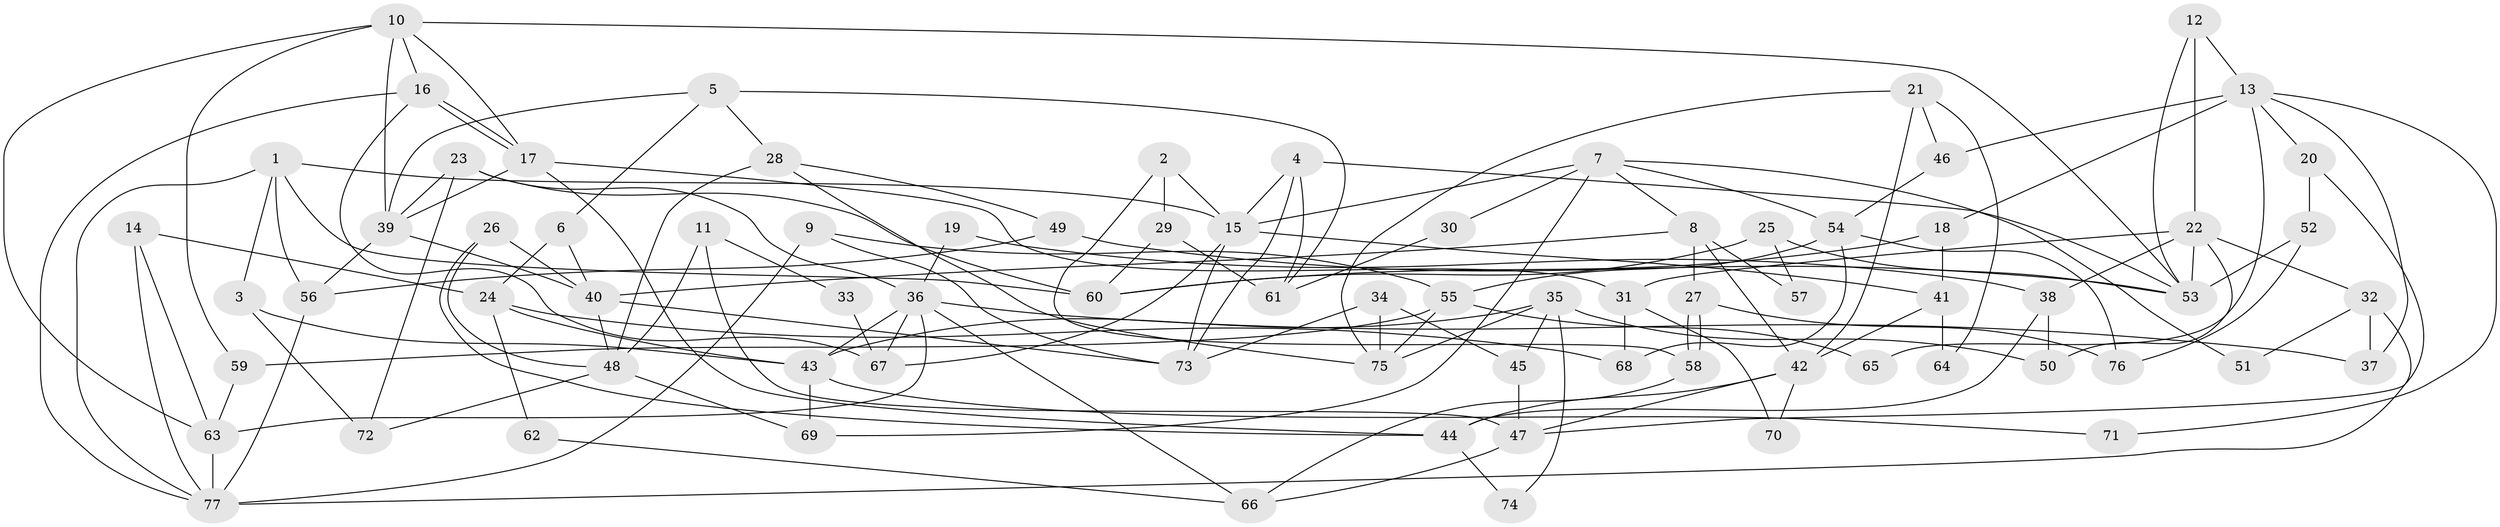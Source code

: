 // coarse degree distribution, {9: 0.05555555555555555, 5: 0.14814814814814814, 3: 0.2777777777777778, 6: 0.09259259259259259, 12: 0.037037037037037035, 4: 0.18518518518518517, 7: 0.037037037037037035, 2: 0.16666666666666666}
// Generated by graph-tools (version 1.1) at 2025/50/03/04/25 22:50:49]
// undirected, 77 vertices, 154 edges
graph export_dot {
  node [color=gray90,style=filled];
  1;
  2;
  3;
  4;
  5;
  6;
  7;
  8;
  9;
  10;
  11;
  12;
  13;
  14;
  15;
  16;
  17;
  18;
  19;
  20;
  21;
  22;
  23;
  24;
  25;
  26;
  27;
  28;
  29;
  30;
  31;
  32;
  33;
  34;
  35;
  36;
  37;
  38;
  39;
  40;
  41;
  42;
  43;
  44;
  45;
  46;
  47;
  48;
  49;
  50;
  51;
  52;
  53;
  54;
  55;
  56;
  57;
  58;
  59;
  60;
  61;
  62;
  63;
  64;
  65;
  66;
  67;
  68;
  69;
  70;
  71;
  72;
  73;
  74;
  75;
  76;
  77;
  1 -- 15;
  1 -- 56;
  1 -- 3;
  1 -- 60;
  1 -- 77;
  2 -- 29;
  2 -- 15;
  2 -- 58;
  3 -- 72;
  3 -- 43;
  4 -- 73;
  4 -- 53;
  4 -- 15;
  4 -- 61;
  5 -- 6;
  5 -- 39;
  5 -- 28;
  5 -- 61;
  6 -- 24;
  6 -- 40;
  7 -- 8;
  7 -- 15;
  7 -- 30;
  7 -- 51;
  7 -- 54;
  7 -- 69;
  8 -- 27;
  8 -- 40;
  8 -- 42;
  8 -- 57;
  9 -- 55;
  9 -- 77;
  9 -- 73;
  10 -- 63;
  10 -- 17;
  10 -- 16;
  10 -- 39;
  10 -- 53;
  10 -- 59;
  11 -- 48;
  11 -- 47;
  11 -- 33;
  12 -- 13;
  12 -- 22;
  12 -- 53;
  13 -- 18;
  13 -- 37;
  13 -- 20;
  13 -- 46;
  13 -- 65;
  13 -- 71;
  14 -- 77;
  14 -- 63;
  14 -- 24;
  15 -- 73;
  15 -- 41;
  15 -- 67;
  16 -- 17;
  16 -- 17;
  16 -- 67;
  16 -- 77;
  17 -- 44;
  17 -- 31;
  17 -- 39;
  18 -- 60;
  18 -- 41;
  19 -- 36;
  19 -- 38;
  20 -- 47;
  20 -- 52;
  21 -- 46;
  21 -- 75;
  21 -- 42;
  21 -- 64;
  22 -- 50;
  22 -- 53;
  22 -- 31;
  22 -- 32;
  22 -- 38;
  23 -- 39;
  23 -- 36;
  23 -- 60;
  23 -- 72;
  24 -- 68;
  24 -- 43;
  24 -- 62;
  25 -- 60;
  25 -- 53;
  25 -- 57;
  26 -- 48;
  26 -- 40;
  26 -- 44;
  27 -- 58;
  27 -- 58;
  27 -- 76;
  28 -- 49;
  28 -- 48;
  28 -- 75;
  29 -- 60;
  29 -- 61;
  30 -- 61;
  31 -- 68;
  31 -- 70;
  32 -- 77;
  32 -- 37;
  32 -- 51;
  33 -- 67;
  34 -- 73;
  34 -- 45;
  34 -- 75;
  35 -- 75;
  35 -- 43;
  35 -- 45;
  35 -- 50;
  35 -- 74;
  36 -- 43;
  36 -- 67;
  36 -- 37;
  36 -- 63;
  36 -- 66;
  38 -- 44;
  38 -- 50;
  39 -- 40;
  39 -- 56;
  40 -- 48;
  40 -- 73;
  41 -- 42;
  41 -- 64;
  42 -- 44;
  42 -- 47;
  42 -- 70;
  43 -- 69;
  43 -- 71;
  44 -- 74;
  45 -- 47;
  46 -- 54;
  47 -- 66;
  48 -- 69;
  48 -- 72;
  49 -- 56;
  49 -- 53;
  52 -- 53;
  52 -- 76;
  54 -- 55;
  54 -- 68;
  54 -- 76;
  55 -- 59;
  55 -- 75;
  55 -- 65;
  56 -- 77;
  58 -- 66;
  59 -- 63;
  62 -- 66;
  63 -- 77;
}
